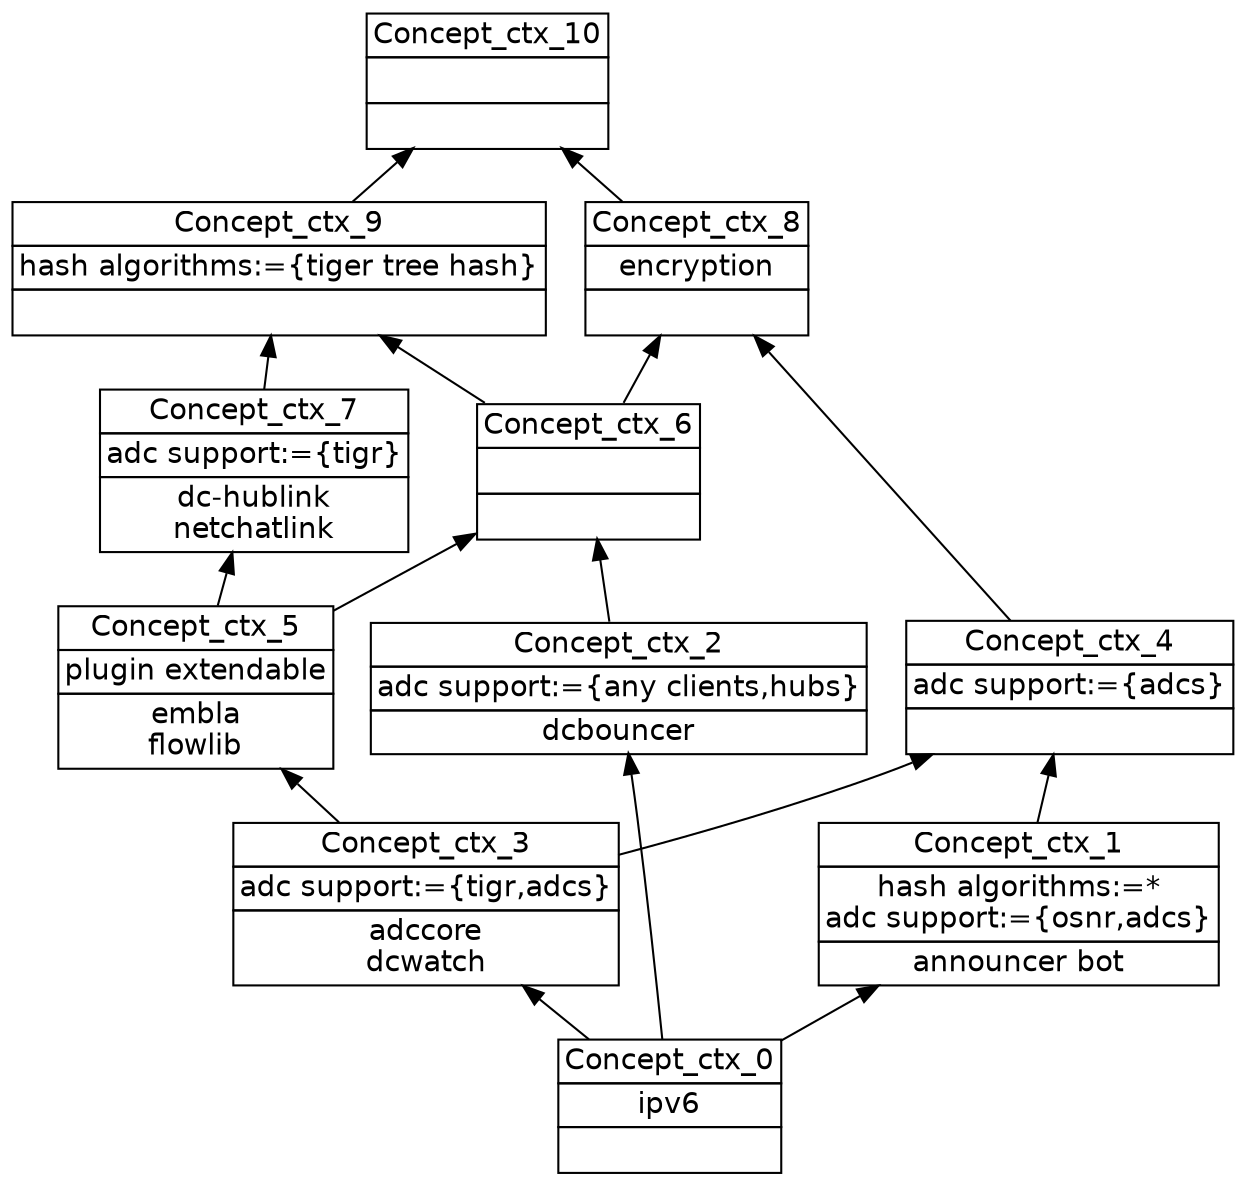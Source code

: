digraph G { 
	rankdir=BT;
	margin=0;
	node [margin="0.03,0.03",fontname="DejaVu Sans"];
	ranksep=0.3;
	nodesep=0.2;
//graph[label="name:ctx,concept number:11,object number:8,attribute number:10"
0 [shape=none,label=<<table border="0" cellborder="1" cellspacing="0" port="p"><tr><td>Concept_ctx_10</td></tr><tr><td><br/></td></tr><tr><td><br/></td></tr></table>>];
1 [shape=none,label=<<table border="0" cellborder="1" cellspacing="0" port="p"><tr><td>Concept_ctx_8</td></tr><tr><td>encryption<br/></td></tr><tr><td><br/></td></tr></table>>];
2 [shape=none,label=<<table border="0" cellborder="1" cellspacing="0" port="p"><tr><td>Concept_ctx_0</td></tr><tr><td>ipv6<br/></td></tr><tr><td><br/></td></tr></table>>];
3 [shape=none,label=<<table border="0" cellborder="1" cellspacing="0" port="p"><tr><td>Concept_ctx_5</td></tr><tr><td>plugin extendable<br/></td></tr><tr><td>embla<br/>flowlib<br/></td></tr></table>>];
4 [shape=none,label=<<table border="0" cellborder="1" cellspacing="0" port="p"><tr><td>Concept_ctx_6</td></tr><tr><td><br/></td></tr><tr><td><br/></td></tr></table>>];
5 [shape=none,label=<<table border="0" cellborder="1" cellspacing="0" port="p"><tr><td>Concept_ctx_9</td></tr><tr><td>hash algorithms:={tiger tree hash}<br/></td></tr><tr><td><br/></td></tr></table>>];
6 [shape=none,label=<<table border="0" cellborder="1" cellspacing="0" port="p"><tr><td>Concept_ctx_1</td></tr><tr><td>hash algorithms:=*<br/>adc support:={osnr,adcs}<br/></td></tr><tr><td>announcer bot<br/></td></tr></table>>];
7 [shape=none,label=<<table border="0" cellborder="1" cellspacing="0" port="p"><tr><td>Concept_ctx_7</td></tr><tr><td>adc support:={tigr}<br/></td></tr><tr><td>dc-hublink<br/>netchatlink<br/></td></tr></table>>];
8 [shape=none,label=<<table border="0" cellborder="1" cellspacing="0" port="p"><tr><td>Concept_ctx_3</td></tr><tr><td>adc support:={tigr,adcs}<br/></td></tr><tr><td>adccore<br/>dcwatch<br/></td></tr></table>>];
9 [shape=none,label=<<table border="0" cellborder="1" cellspacing="0" port="p"><tr><td>Concept_ctx_4</td></tr><tr><td>adc support:={adcs}<br/></td></tr><tr><td><br/></td></tr></table>>];
10 [shape=none,label=<<table border="0" cellborder="1" cellspacing="0" port="p"><tr><td>Concept_ctx_2</td></tr><tr><td>adc support:={any clients,hubs}<br/></td></tr><tr><td>dcbouncer<br/></td></tr></table>>];
	1:p -> 0:p
	5:p -> 0:p
	9:p -> 1:p
	4:p -> 1:p
	8:p -> 3:p
	3:p -> 4:p
	10:p -> 4:p
	7:p -> 5:p
	4:p -> 5:p
	2:p -> 6:p
	3:p -> 7:p
	2:p -> 8:p
	8:p -> 9:p
	6:p -> 9:p
	2:p -> 10:p
}